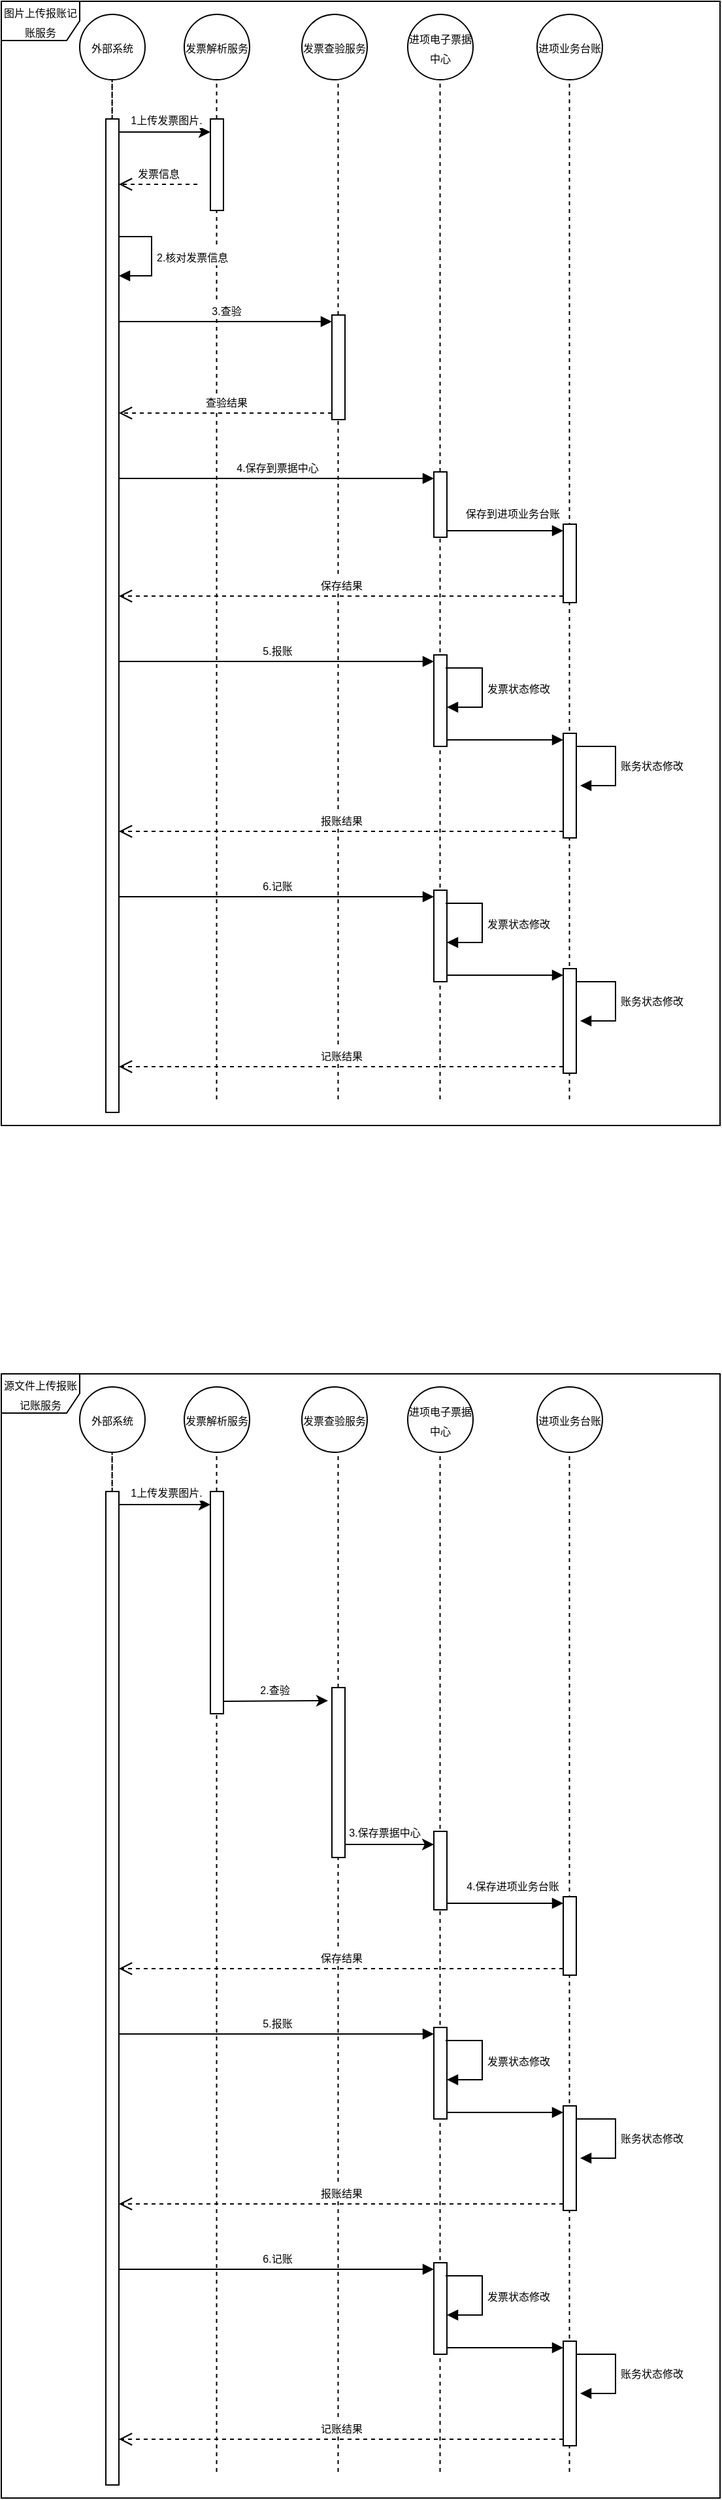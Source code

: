 <mxfile version="23.1.6" type="github">
  <diagram name="第 1 页" id="LcFfP4WHZknCO7OTZUt_">
    <mxGraphModel dx="1113" dy="568" grid="1" gridSize="10" guides="1" tooltips="1" connect="1" arrows="1" fold="1" page="1" pageScale="1" pageWidth="827" pageHeight="1169" math="0" shadow="0">
      <root>
        <mxCell id="0" />
        <mxCell id="1" parent="0" />
        <mxCell id="53p3_R9chKMu2HoMt915-109" value="" style="endArrow=none;dashed=1;html=1;rounded=0;" edge="1" parent="1">
          <mxGeometry width="50" height="50" relative="1" as="geometry">
            <mxPoint x="294.76" y="1260" as="sourcePoint" />
            <mxPoint x="294.76" y="480" as="targetPoint" />
            <Array as="points" />
          </mxGeometry>
        </mxCell>
        <mxCell id="53p3_R9chKMu2HoMt915-110" value="" style="endArrow=none;dashed=1;html=1;rounded=0;" edge="1" parent="1">
          <mxGeometry width="50" height="50" relative="1" as="geometry">
            <mxPoint x="387.76" y="1260" as="sourcePoint" />
            <mxPoint x="387.76" y="480" as="targetPoint" />
            <Array as="points" />
          </mxGeometry>
        </mxCell>
        <mxCell id="53p3_R9chKMu2HoMt915-111" value="" style="endArrow=none;dashed=1;html=1;rounded=0;" edge="1" parent="1">
          <mxGeometry width="50" height="50" relative="1" as="geometry">
            <mxPoint x="465.76" y="1260" as="sourcePoint" />
            <mxPoint x="465.76" y="480" as="targetPoint" />
            <Array as="points" />
          </mxGeometry>
        </mxCell>
        <mxCell id="53p3_R9chKMu2HoMt915-112" value="" style="endArrow=none;dashed=1;html=1;rounded=0;" edge="1" parent="1">
          <mxGeometry width="50" height="50" relative="1" as="geometry">
            <mxPoint x="564.76" y="1260" as="sourcePoint" />
            <mxPoint x="564.76" y="480" as="targetPoint" />
            <Array as="points" />
          </mxGeometry>
        </mxCell>
        <mxCell id="53p3_R9chKMu2HoMt915-4" value="&lt;font style=&quot;font-size: 8px;&quot;&gt;外部系统&lt;/font&gt;" style="ellipse;whiteSpace=wrap;html=1;aspect=fixed;" vertex="1" parent="1">
          <mxGeometry x="190" y="430" width="50" height="50" as="geometry" />
        </mxCell>
        <mxCell id="53p3_R9chKMu2HoMt915-8" value="" style="endArrow=none;dashed=1;html=1;rounded=0;" edge="1" parent="1">
          <mxGeometry width="50" height="50" relative="1" as="geometry">
            <mxPoint x="214.8" y="890" as="sourcePoint" />
            <mxPoint x="214.8" y="480" as="targetPoint" />
            <Array as="points" />
          </mxGeometry>
        </mxCell>
        <mxCell id="53p3_R9chKMu2HoMt915-19" value="" style="endArrow=none;dashed=1;html=1;rounded=0;" edge="1" parent="1" source="53p3_R9chKMu2HoMt915-20">
          <mxGeometry width="50" height="50" relative="1" as="geometry">
            <mxPoint x="214.8" y="890" as="sourcePoint" />
            <mxPoint x="214.8" y="480" as="targetPoint" />
            <Array as="points" />
          </mxGeometry>
        </mxCell>
        <mxCell id="53p3_R9chKMu2HoMt915-21" value="" style="endArrow=none;dashed=1;html=1;rounded=0;" edge="1" parent="1">
          <mxGeometry width="50" height="50" relative="1" as="geometry">
            <mxPoint x="214.8" y="930" as="sourcePoint" />
            <mxPoint x="214.87" y="850" as="targetPoint" />
            <Array as="points" />
          </mxGeometry>
        </mxCell>
        <mxCell id="53p3_R9chKMu2HoMt915-20" value="" style="rounded=0;whiteSpace=wrap;html=1;" vertex="1" parent="1">
          <mxGeometry x="210" y="510" width="10" height="300" as="geometry" />
        </mxCell>
        <mxCell id="53p3_R9chKMu2HoMt915-24" value="" style="endArrow=classic;html=1;rounded=0;" edge="1" parent="1" source="53p3_R9chKMu2HoMt915-57">
          <mxGeometry width="50" height="50" relative="1" as="geometry">
            <mxPoint x="230" y="520" as="sourcePoint" />
            <mxPoint x="290" y="520" as="targetPoint" />
            <Array as="points">
              <mxPoint x="290" y="520" />
            </Array>
          </mxGeometry>
        </mxCell>
        <mxCell id="53p3_R9chKMu2HoMt915-27" value="&lt;font style=&quot;font-size: 8px;&quot;&gt;1上传发票图片.&lt;/font&gt;" style="edgeLabel;html=1;align=center;verticalAlign=middle;resizable=0;points=[];" vertex="1" connectable="0" parent="53p3_R9chKMu2HoMt915-24">
          <mxGeometry x="-0.432" y="1" relative="1" as="geometry">
            <mxPoint x="16" y="-9" as="offset" />
          </mxGeometry>
        </mxCell>
        <mxCell id="53p3_R9chKMu2HoMt915-39" value="&lt;font style=&quot;font-size: 8px;&quot;&gt;发票信息&lt;/font&gt;" style="html=1;verticalAlign=bottom;endArrow=open;dashed=1;endSize=8;curved=0;rounded=0;" edge="1" parent="1">
          <mxGeometry relative="1" as="geometry">
            <mxPoint x="280" y="560" as="sourcePoint" />
            <mxPoint x="220" y="560" as="targetPoint" />
          </mxGeometry>
        </mxCell>
        <mxCell id="53p3_R9chKMu2HoMt915-49" value="" style="html=1;points=[[0,0,0,0,5],[0,1,0,0,-5],[1,0,0,0,5],[1,1,0,0,-5]];perimeter=orthogonalPerimeter;outlineConnect=0;targetShapes=umlLifeline;portConstraint=eastwest;newEdgeStyle={&quot;curved&quot;:0,&quot;rounded&quot;:0};" vertex="1" parent="1">
          <mxGeometry x="383" y="660" width="10" height="80" as="geometry" />
        </mxCell>
        <mxCell id="53p3_R9chKMu2HoMt915-50" value="&lt;font style=&quot;font-size: 8px;&quot;&gt;3.查验&lt;/font&gt;" style="html=1;verticalAlign=bottom;endArrow=block;curved=0;rounded=0;entryX=0;entryY=0;entryDx=0;entryDy=5;" edge="1" target="53p3_R9chKMu2HoMt915-49" parent="1">
          <mxGeometry relative="1" as="geometry">
            <mxPoint x="220" y="665" as="sourcePoint" />
          </mxGeometry>
        </mxCell>
        <mxCell id="53p3_R9chKMu2HoMt915-51" value="&lt;font style=&quot;font-size: 8px;&quot;&gt;查验结果&lt;/font&gt;" style="html=1;verticalAlign=bottom;endArrow=open;dashed=1;endSize=8;curved=0;rounded=0;exitX=0;exitY=1;exitDx=0;exitDy=-5;" edge="1" source="53p3_R9chKMu2HoMt915-49" parent="1" target="53p3_R9chKMu2HoMt915-56">
          <mxGeometry relative="1" as="geometry">
            <mxPoint x="229" y="732.5" as="targetPoint" />
          </mxGeometry>
        </mxCell>
        <mxCell id="53p3_R9chKMu2HoMt915-56" value="" style="html=1;points=[[0,0,0,0,5],[0,1,0,0,-5],[1,0,0,0,5],[1,1,0,0,-5]];perimeter=orthogonalPerimeter;outlineConnect=0;targetShapes=umlLifeline;portConstraint=eastwest;newEdgeStyle={&quot;curved&quot;:0,&quot;rounded&quot;:0};" vertex="1" parent="1">
          <mxGeometry x="210" y="712.5" width="10" height="40" as="geometry" />
        </mxCell>
        <mxCell id="53p3_R9chKMu2HoMt915-57" value="" style="html=1;points=[[0,0,0,0,5],[0,1,0,0,-5],[1,0,0,0,5],[1,1,0,0,-5]];perimeter=orthogonalPerimeter;outlineConnect=0;targetShapes=umlLifeline;portConstraint=eastwest;newEdgeStyle={&quot;curved&quot;:0,&quot;rounded&quot;:0};" vertex="1" parent="1">
          <mxGeometry x="210" y="510" width="10" height="760" as="geometry" />
        </mxCell>
        <mxCell id="53p3_R9chKMu2HoMt915-58" value="&lt;font style=&quot;font-size: 8px;&quot;&gt;2.核对发票信息&lt;/font&gt;" style="html=1;align=left;spacingLeft=2;endArrow=block;rounded=0;edgeStyle=orthogonalEdgeStyle;curved=0;rounded=0;" edge="1" parent="1">
          <mxGeometry relative="1" as="geometry">
            <mxPoint x="220" y="600" as="sourcePoint" />
            <Array as="points">
              <mxPoint x="245" y="630" />
            </Array>
            <mxPoint x="220" y="630" as="targetPoint" />
            <mxPoint as="offset" />
          </mxGeometry>
        </mxCell>
        <mxCell id="53p3_R9chKMu2HoMt915-66" value="" style="html=1;points=[[0,0,0,0,5],[0,1,0,0,-5],[1,0,0,0,5],[1,1,0,0,-5]];perimeter=orthogonalPerimeter;outlineConnect=0;targetShapes=umlLifeline;portConstraint=eastwest;newEdgeStyle={&quot;curved&quot;:0,&quot;rounded&quot;:0};" vertex="1" parent="1">
          <mxGeometry x="461" y="780" width="10" height="50" as="geometry" />
        </mxCell>
        <mxCell id="53p3_R9chKMu2HoMt915-67" value="&lt;font style=&quot;font-size: 8px;&quot;&gt;4.保存到票据中心&lt;/font&gt;" style="html=1;verticalAlign=bottom;endArrow=block;curved=0;rounded=0;entryX=0;entryY=0;entryDx=0;entryDy=5;" edge="1" target="53p3_R9chKMu2HoMt915-66" parent="1">
          <mxGeometry x="-0.0" relative="1" as="geometry">
            <mxPoint x="220" y="785" as="sourcePoint" />
            <mxPoint as="offset" />
          </mxGeometry>
        </mxCell>
        <mxCell id="53p3_R9chKMu2HoMt915-71" value="" style="html=1;points=[[0,0,0,0,5],[0,1,0,0,-5],[1,0,0,0,5],[1,1,0,0,-5]];perimeter=orthogonalPerimeter;outlineConnect=0;targetShapes=umlLifeline;portConstraint=eastwest;newEdgeStyle={&quot;curved&quot;:0,&quot;rounded&quot;:0};" vertex="1" parent="1">
          <mxGeometry x="560" y="820" width="10" height="60" as="geometry" />
        </mxCell>
        <mxCell id="53p3_R9chKMu2HoMt915-72" value="&lt;font style=&quot;font-size: 8px;&quot;&gt;保存到进项业务台账&lt;/font&gt;" style="html=1;verticalAlign=bottom;endArrow=block;curved=0;rounded=0;entryX=0;entryY=0;entryDx=0;entryDy=5;" edge="1" target="53p3_R9chKMu2HoMt915-71" parent="1" source="53p3_R9chKMu2HoMt915-66">
          <mxGeometry x="0.108" y="5" relative="1" as="geometry">
            <mxPoint x="470" y="825" as="sourcePoint" />
            <mxPoint as="offset" />
          </mxGeometry>
        </mxCell>
        <mxCell id="53p3_R9chKMu2HoMt915-73" value="&lt;font style=&quot;font-size: 8px;&quot;&gt;保存结果&lt;/font&gt;" style="html=1;verticalAlign=bottom;endArrow=open;dashed=1;endSize=8;curved=0;rounded=0;exitX=0;exitY=1;exitDx=0;exitDy=-5;" edge="1" source="53p3_R9chKMu2HoMt915-71" parent="1">
          <mxGeometry x="0.001" relative="1" as="geometry">
            <mxPoint x="220" y="875" as="targetPoint" />
            <mxPoint as="offset" />
          </mxGeometry>
        </mxCell>
        <mxCell id="53p3_R9chKMu2HoMt915-74" value="" style="html=1;points=[[0,0,0,0,5],[0,1,0,0,-5],[1,0,0,0,5],[1,1,0,0,-5]];perimeter=orthogonalPerimeter;outlineConnect=0;targetShapes=umlLifeline;portConstraint=eastwest;newEdgeStyle={&quot;curved&quot;:0,&quot;rounded&quot;:0};" vertex="1" parent="1">
          <mxGeometry x="461" y="920" width="10" height="70" as="geometry" />
        </mxCell>
        <mxCell id="53p3_R9chKMu2HoMt915-75" value="&lt;font style=&quot;font-size: 8px;&quot;&gt;5.报账&lt;/font&gt;" style="html=1;verticalAlign=bottom;endArrow=block;curved=0;rounded=0;entryX=0;entryY=0;entryDx=0;entryDy=5;" edge="1" target="53p3_R9chKMu2HoMt915-74" parent="1">
          <mxGeometry relative="1" as="geometry">
            <mxPoint x="220" y="925" as="sourcePoint" />
          </mxGeometry>
        </mxCell>
        <mxCell id="53p3_R9chKMu2HoMt915-77" value="" style="html=1;points=[[0,0,0,0,5],[0,1,0,0,-5],[1,0,0,0,5],[1,1,0,0,-5]];perimeter=orthogonalPerimeter;outlineConnect=0;targetShapes=umlLifeline;portConstraint=eastwest;newEdgeStyle={&quot;curved&quot;:0,&quot;rounded&quot;:0};" vertex="1" parent="1">
          <mxGeometry x="461" y="920" width="10" height="70" as="geometry" />
        </mxCell>
        <mxCell id="53p3_R9chKMu2HoMt915-78" value="&lt;font style=&quot;font-size: 8px;&quot;&gt;发票状态修改&lt;/font&gt;" style="html=1;align=left;spacingLeft=2;endArrow=block;rounded=0;edgeStyle=orthogonalEdgeStyle;curved=0;rounded=0;" edge="1" target="53p3_R9chKMu2HoMt915-77" parent="1">
          <mxGeometry x="-0.005" relative="1" as="geometry">
            <mxPoint x="470" y="930" as="sourcePoint" />
            <Array as="points">
              <mxPoint x="498" y="960" />
            </Array>
            <mxPoint as="offset" />
          </mxGeometry>
        </mxCell>
        <mxCell id="53p3_R9chKMu2HoMt915-79" value="" style="html=1;points=[[0,0,0,0,5],[0,1,0,0,-5],[1,0,0,0,5],[1,1,0,0,-5]];perimeter=orthogonalPerimeter;outlineConnect=0;targetShapes=umlLifeline;portConstraint=eastwest;newEdgeStyle={&quot;curved&quot;:0,&quot;rounded&quot;:0};" vertex="1" parent="1">
          <mxGeometry x="560" y="980" width="10" height="80" as="geometry" />
        </mxCell>
        <mxCell id="53p3_R9chKMu2HoMt915-80" value="" style="html=1;verticalAlign=bottom;endArrow=block;curved=0;rounded=0;entryX=0;entryY=0;entryDx=0;entryDy=5;" edge="1" target="53p3_R9chKMu2HoMt915-79" parent="1" source="53p3_R9chKMu2HoMt915-77">
          <mxGeometry relative="1" as="geometry">
            <mxPoint x="490" y="985" as="sourcePoint" />
          </mxGeometry>
        </mxCell>
        <mxCell id="53p3_R9chKMu2HoMt915-81" value="&lt;font style=&quot;font-size: 8px;&quot;&gt;报账结果&lt;/font&gt;" style="html=1;verticalAlign=bottom;endArrow=open;dashed=1;endSize=8;curved=0;rounded=0;exitX=0;exitY=1;exitDx=0;exitDy=-5;" edge="1" source="53p3_R9chKMu2HoMt915-79" parent="1">
          <mxGeometry x="0.001" relative="1" as="geometry">
            <mxPoint x="220" y="1055" as="targetPoint" />
            <mxPoint as="offset" />
          </mxGeometry>
        </mxCell>
        <mxCell id="53p3_R9chKMu2HoMt915-82" value="&lt;font style=&quot;font-size: 8px;&quot;&gt;账务状态修改&lt;/font&gt;" style="html=1;align=left;spacingLeft=2;endArrow=block;rounded=0;edgeStyle=orthogonalEdgeStyle;curved=0;rounded=0;" edge="1" parent="1">
          <mxGeometry x="0.004" relative="1" as="geometry">
            <mxPoint x="570" y="990" as="sourcePoint" />
            <Array as="points">
              <mxPoint x="600" y="1020" />
            </Array>
            <mxPoint x="573" y="1020" as="targetPoint" />
            <mxPoint as="offset" />
          </mxGeometry>
        </mxCell>
        <mxCell id="53p3_R9chKMu2HoMt915-83" value="" style="html=1;points=[[0,0,0,0,5],[0,1,0,0,-5],[1,0,0,0,5],[1,1,0,0,-5]];perimeter=orthogonalPerimeter;outlineConnect=0;targetShapes=umlLifeline;portConstraint=eastwest;newEdgeStyle={&quot;curved&quot;:0,&quot;rounded&quot;:0};" vertex="1" parent="1">
          <mxGeometry x="290" y="510" width="10" height="70" as="geometry" />
        </mxCell>
        <mxCell id="53p3_R9chKMu2HoMt915-84" value="&lt;font style=&quot;font-size: 8px;&quot;&gt;发票解析服务&lt;/font&gt;" style="ellipse;whiteSpace=wrap;html=1;aspect=fixed;" vertex="1" parent="1">
          <mxGeometry x="270" y="430" width="50" height="50" as="geometry" />
        </mxCell>
        <mxCell id="53p3_R9chKMu2HoMt915-85" value="&lt;font style=&quot;font-size: 8px;&quot;&gt;发票查验服务&lt;/font&gt;" style="ellipse;whiteSpace=wrap;html=1;aspect=fixed;" vertex="1" parent="1">
          <mxGeometry x="360" y="430" width="50" height="50" as="geometry" />
        </mxCell>
        <mxCell id="53p3_R9chKMu2HoMt915-86" value="&lt;font style=&quot;font-size: 8px;&quot;&gt;进项电子票据中心&lt;/font&gt;" style="ellipse;whiteSpace=wrap;html=1;aspect=fixed;" vertex="1" parent="1">
          <mxGeometry x="441" y="430" width="50" height="50" as="geometry" />
        </mxCell>
        <mxCell id="53p3_R9chKMu2HoMt915-87" value="&lt;font style=&quot;font-size: 8px;&quot;&gt;进项业务台账&lt;/font&gt;" style="ellipse;whiteSpace=wrap;html=1;aspect=fixed;" vertex="1" parent="1">
          <mxGeometry x="540" y="430" width="50" height="50" as="geometry" />
        </mxCell>
        <mxCell id="53p3_R9chKMu2HoMt915-89" value="&lt;font style=&quot;font-size: 8px;&quot;&gt;图片上传报账记账服务&lt;/font&gt;" style="shape=umlFrame;whiteSpace=wrap;html=1;pointerEvents=0;" vertex="1" parent="1">
          <mxGeometry x="130" y="420" width="550" height="860" as="geometry" />
        </mxCell>
        <mxCell id="53p3_R9chKMu2HoMt915-100" value="" style="html=1;points=[[0,0,0,0,5],[0,1,0,0,-5],[1,0,0,0,5],[1,1,0,0,-5]];perimeter=orthogonalPerimeter;outlineConnect=0;targetShapes=umlLifeline;portConstraint=eastwest;newEdgeStyle={&quot;curved&quot;:0,&quot;rounded&quot;:0};" vertex="1" parent="1">
          <mxGeometry x="461" y="1100" width="10" height="70" as="geometry" />
        </mxCell>
        <mxCell id="53p3_R9chKMu2HoMt915-101" value="&lt;font style=&quot;font-size: 8px;&quot;&gt;6.记账&lt;/font&gt;" style="html=1;verticalAlign=bottom;endArrow=block;curved=0;rounded=0;entryX=0;entryY=0;entryDx=0;entryDy=5;" edge="1" target="53p3_R9chKMu2HoMt915-100" parent="1">
          <mxGeometry x="-0.0" relative="1" as="geometry">
            <mxPoint x="220" y="1105" as="sourcePoint" />
            <mxPoint as="offset" />
          </mxGeometry>
        </mxCell>
        <mxCell id="53p3_R9chKMu2HoMt915-102" value="" style="html=1;points=[[0,0,0,0,5],[0,1,0,0,-5],[1,0,0,0,5],[1,1,0,0,-5]];perimeter=orthogonalPerimeter;outlineConnect=0;targetShapes=umlLifeline;portConstraint=eastwest;newEdgeStyle={&quot;curved&quot;:0,&quot;rounded&quot;:0};" vertex="1" parent="1">
          <mxGeometry x="461" y="1100" width="10" height="70" as="geometry" />
        </mxCell>
        <mxCell id="53p3_R9chKMu2HoMt915-103" value="&lt;font style=&quot;font-size: 8px;&quot;&gt;发票状态修改&lt;/font&gt;" style="html=1;align=left;spacingLeft=2;endArrow=block;rounded=0;edgeStyle=orthogonalEdgeStyle;curved=0;rounded=0;" edge="1" target="53p3_R9chKMu2HoMt915-102" parent="1">
          <mxGeometry x="-0.005" relative="1" as="geometry">
            <mxPoint x="470" y="1110" as="sourcePoint" />
            <Array as="points">
              <mxPoint x="498" y="1140" />
            </Array>
            <mxPoint as="offset" />
          </mxGeometry>
        </mxCell>
        <mxCell id="53p3_R9chKMu2HoMt915-104" value="" style="html=1;points=[[0,0,0,0,5],[0,1,0,0,-5],[1,0,0,0,5],[1,1,0,0,-5]];perimeter=orthogonalPerimeter;outlineConnect=0;targetShapes=umlLifeline;portConstraint=eastwest;newEdgeStyle={&quot;curved&quot;:0,&quot;rounded&quot;:0};" vertex="1" parent="1">
          <mxGeometry x="560" y="1160" width="10" height="80" as="geometry" />
        </mxCell>
        <mxCell id="53p3_R9chKMu2HoMt915-105" value="" style="html=1;verticalAlign=bottom;endArrow=block;curved=0;rounded=0;entryX=0;entryY=0;entryDx=0;entryDy=5;" edge="1" source="53p3_R9chKMu2HoMt915-102" target="53p3_R9chKMu2HoMt915-104" parent="1">
          <mxGeometry relative="1" as="geometry">
            <mxPoint x="490" y="1165" as="sourcePoint" />
          </mxGeometry>
        </mxCell>
        <mxCell id="53p3_R9chKMu2HoMt915-106" value="&lt;font style=&quot;font-size: 8px;&quot;&gt;记账结果&lt;/font&gt;" style="html=1;verticalAlign=bottom;endArrow=open;dashed=1;endSize=8;curved=0;rounded=0;exitX=0;exitY=1;exitDx=0;exitDy=-5;" edge="1" source="53p3_R9chKMu2HoMt915-104" parent="1">
          <mxGeometry x="0.001" relative="1" as="geometry">
            <mxPoint x="220" y="1235" as="targetPoint" />
            <mxPoint as="offset" />
          </mxGeometry>
        </mxCell>
        <mxCell id="53p3_R9chKMu2HoMt915-107" value="&lt;font style=&quot;font-size: 8px;&quot;&gt;账务状态修改&lt;/font&gt;" style="html=1;align=left;spacingLeft=2;endArrow=block;rounded=0;edgeStyle=orthogonalEdgeStyle;curved=0;rounded=0;" edge="1" parent="1">
          <mxGeometry relative="1" as="geometry">
            <mxPoint x="570" y="1170" as="sourcePoint" />
            <Array as="points">
              <mxPoint x="600" y="1200" />
            </Array>
            <mxPoint x="573" y="1200" as="targetPoint" />
          </mxGeometry>
        </mxCell>
        <mxCell id="53p3_R9chKMu2HoMt915-113" value="" style="endArrow=none;dashed=1;html=1;rounded=0;" edge="1" parent="1">
          <mxGeometry width="50" height="50" relative="1" as="geometry">
            <mxPoint x="294.76" y="2310" as="sourcePoint" />
            <mxPoint x="294.76" y="1530" as="targetPoint" />
            <Array as="points" />
          </mxGeometry>
        </mxCell>
        <mxCell id="53p3_R9chKMu2HoMt915-114" value="" style="endArrow=none;dashed=1;html=1;rounded=0;" edge="1" parent="1">
          <mxGeometry width="50" height="50" relative="1" as="geometry">
            <mxPoint x="387.76" y="2310" as="sourcePoint" />
            <mxPoint x="387.76" y="1530" as="targetPoint" />
            <Array as="points" />
          </mxGeometry>
        </mxCell>
        <mxCell id="53p3_R9chKMu2HoMt915-115" value="" style="endArrow=none;dashed=1;html=1;rounded=0;" edge="1" parent="1">
          <mxGeometry width="50" height="50" relative="1" as="geometry">
            <mxPoint x="465.76" y="2310" as="sourcePoint" />
            <mxPoint x="465.76" y="1530" as="targetPoint" />
            <Array as="points" />
          </mxGeometry>
        </mxCell>
        <mxCell id="53p3_R9chKMu2HoMt915-116" value="" style="endArrow=none;dashed=1;html=1;rounded=0;" edge="1" parent="1">
          <mxGeometry width="50" height="50" relative="1" as="geometry">
            <mxPoint x="564.76" y="2310" as="sourcePoint" />
            <mxPoint x="564.76" y="1530" as="targetPoint" />
            <Array as="points" />
          </mxGeometry>
        </mxCell>
        <mxCell id="53p3_R9chKMu2HoMt915-117" value="&lt;font style=&quot;font-size: 8px;&quot;&gt;外部系统&lt;/font&gt;" style="ellipse;whiteSpace=wrap;html=1;aspect=fixed;" vertex="1" parent="1">
          <mxGeometry x="190" y="1480" width="50" height="50" as="geometry" />
        </mxCell>
        <mxCell id="53p3_R9chKMu2HoMt915-118" value="" style="endArrow=none;dashed=1;html=1;rounded=0;" edge="1" parent="1">
          <mxGeometry width="50" height="50" relative="1" as="geometry">
            <mxPoint x="214.8" y="1940" as="sourcePoint" />
            <mxPoint x="214.8" y="1530" as="targetPoint" />
            <Array as="points" />
          </mxGeometry>
        </mxCell>
        <mxCell id="53p3_R9chKMu2HoMt915-119" value="" style="endArrow=none;dashed=1;html=1;rounded=0;" edge="1" source="53p3_R9chKMu2HoMt915-121" parent="1">
          <mxGeometry width="50" height="50" relative="1" as="geometry">
            <mxPoint x="214.8" y="1940" as="sourcePoint" />
            <mxPoint x="214.8" y="1530" as="targetPoint" />
            <Array as="points" />
          </mxGeometry>
        </mxCell>
        <mxCell id="53p3_R9chKMu2HoMt915-120" value="" style="endArrow=none;dashed=1;html=1;rounded=0;" edge="1" parent="1">
          <mxGeometry width="50" height="50" relative="1" as="geometry">
            <mxPoint x="214.8" y="1980" as="sourcePoint" />
            <mxPoint x="214.87" y="1900" as="targetPoint" />
            <Array as="points" />
          </mxGeometry>
        </mxCell>
        <mxCell id="53p3_R9chKMu2HoMt915-121" value="" style="rounded=0;whiteSpace=wrap;html=1;" vertex="1" parent="1">
          <mxGeometry x="210" y="1560" width="10" height="300" as="geometry" />
        </mxCell>
        <mxCell id="53p3_R9chKMu2HoMt915-122" value="" style="endArrow=classic;html=1;rounded=0;" edge="1" source="53p3_R9chKMu2HoMt915-129" parent="1">
          <mxGeometry width="50" height="50" relative="1" as="geometry">
            <mxPoint x="230" y="1570" as="sourcePoint" />
            <mxPoint x="290" y="1570" as="targetPoint" />
            <Array as="points">
              <mxPoint x="290" y="1570" />
            </Array>
          </mxGeometry>
        </mxCell>
        <mxCell id="53p3_R9chKMu2HoMt915-123" value="&lt;font style=&quot;font-size: 8px;&quot;&gt;1上传发票图片.&lt;/font&gt;" style="edgeLabel;html=1;align=center;verticalAlign=middle;resizable=0;points=[];" vertex="1" connectable="0" parent="53p3_R9chKMu2HoMt915-122">
          <mxGeometry x="-0.432" y="1" relative="1" as="geometry">
            <mxPoint x="16" y="-9" as="offset" />
          </mxGeometry>
        </mxCell>
        <mxCell id="53p3_R9chKMu2HoMt915-125" value="" style="html=1;points=[[0,0,0,0,5],[0,1,0,0,-5],[1,0,0,0,5],[1,1,0,0,-5]];perimeter=orthogonalPerimeter;outlineConnect=0;targetShapes=umlLifeline;portConstraint=eastwest;newEdgeStyle={&quot;curved&quot;:0,&quot;rounded&quot;:0};" vertex="1" parent="1">
          <mxGeometry x="383" y="1710" width="10" height="130" as="geometry" />
        </mxCell>
        <mxCell id="53p3_R9chKMu2HoMt915-129" value="" style="html=1;points=[[0,0,0,0,5],[0,1,0,0,-5],[1,0,0,0,5],[1,1,0,0,-5]];perimeter=orthogonalPerimeter;outlineConnect=0;targetShapes=umlLifeline;portConstraint=eastwest;newEdgeStyle={&quot;curved&quot;:0,&quot;rounded&quot;:0};" vertex="1" parent="1">
          <mxGeometry x="210" y="1560" width="10" height="760" as="geometry" />
        </mxCell>
        <mxCell id="53p3_R9chKMu2HoMt915-131" value="" style="html=1;points=[[0,0,0,0,5],[0,1,0,0,-5],[1,0,0,0,5],[1,1,0,0,-5]];perimeter=orthogonalPerimeter;outlineConnect=0;targetShapes=umlLifeline;portConstraint=eastwest;newEdgeStyle={&quot;curved&quot;:0,&quot;rounded&quot;:0};" vertex="1" parent="1">
          <mxGeometry x="461" y="1820" width="10" height="60" as="geometry" />
        </mxCell>
        <mxCell id="53p3_R9chKMu2HoMt915-133" value="" style="html=1;points=[[0,0,0,0,5],[0,1,0,0,-5],[1,0,0,0,5],[1,1,0,0,-5]];perimeter=orthogonalPerimeter;outlineConnect=0;targetShapes=umlLifeline;portConstraint=eastwest;newEdgeStyle={&quot;curved&quot;:0,&quot;rounded&quot;:0};" vertex="1" parent="1">
          <mxGeometry x="560" y="1870" width="10" height="60" as="geometry" />
        </mxCell>
        <mxCell id="53p3_R9chKMu2HoMt915-134" value="&lt;font style=&quot;font-size: 8px;&quot;&gt;4.保存进项业务台账&lt;/font&gt;" style="html=1;verticalAlign=bottom;endArrow=block;curved=0;rounded=0;entryX=0;entryY=0;entryDx=0;entryDy=5;" edge="1" source="53p3_R9chKMu2HoMt915-131" target="53p3_R9chKMu2HoMt915-133" parent="1">
          <mxGeometry x="0.108" y="5" relative="1" as="geometry">
            <mxPoint x="470" y="1875" as="sourcePoint" />
            <mxPoint as="offset" />
          </mxGeometry>
        </mxCell>
        <mxCell id="53p3_R9chKMu2HoMt915-135" value="&lt;font style=&quot;font-size: 8px;&quot;&gt;保存结果&lt;/font&gt;" style="html=1;verticalAlign=bottom;endArrow=open;dashed=1;endSize=8;curved=0;rounded=0;exitX=0;exitY=1;exitDx=0;exitDy=-5;" edge="1" source="53p3_R9chKMu2HoMt915-133" parent="1">
          <mxGeometry relative="1" as="geometry">
            <mxPoint x="220" y="1925" as="targetPoint" />
          </mxGeometry>
        </mxCell>
        <mxCell id="53p3_R9chKMu2HoMt915-136" value="" style="html=1;points=[[0,0,0,0,5],[0,1,0,0,-5],[1,0,0,0,5],[1,1,0,0,-5]];perimeter=orthogonalPerimeter;outlineConnect=0;targetShapes=umlLifeline;portConstraint=eastwest;newEdgeStyle={&quot;curved&quot;:0,&quot;rounded&quot;:0};" vertex="1" parent="1">
          <mxGeometry x="461" y="1970" width="10" height="70" as="geometry" />
        </mxCell>
        <mxCell id="53p3_R9chKMu2HoMt915-137" value="&lt;font style=&quot;font-size: 8px;&quot;&gt;5.报账&lt;/font&gt;" style="html=1;verticalAlign=bottom;endArrow=block;curved=0;rounded=0;entryX=0;entryY=0;entryDx=0;entryDy=5;" edge="1" target="53p3_R9chKMu2HoMt915-136" parent="1">
          <mxGeometry relative="1" as="geometry">
            <mxPoint x="220" y="1975" as="sourcePoint" />
          </mxGeometry>
        </mxCell>
        <mxCell id="53p3_R9chKMu2HoMt915-138" value="" style="html=1;points=[[0,0,0,0,5],[0,1,0,0,-5],[1,0,0,0,5],[1,1,0,0,-5]];perimeter=orthogonalPerimeter;outlineConnect=0;targetShapes=umlLifeline;portConstraint=eastwest;newEdgeStyle={&quot;curved&quot;:0,&quot;rounded&quot;:0};" vertex="1" parent="1">
          <mxGeometry x="461" y="1970" width="10" height="70" as="geometry" />
        </mxCell>
        <mxCell id="53p3_R9chKMu2HoMt915-139" value="&lt;font style=&quot;font-size: 8px;&quot;&gt;发票状态修改&lt;/font&gt;" style="html=1;align=left;spacingLeft=2;endArrow=block;rounded=0;edgeStyle=orthogonalEdgeStyle;curved=0;rounded=0;" edge="1" target="53p3_R9chKMu2HoMt915-138" parent="1">
          <mxGeometry x="-0.005" relative="1" as="geometry">
            <mxPoint x="470" y="1980" as="sourcePoint" />
            <Array as="points">
              <mxPoint x="498" y="2010" />
            </Array>
            <mxPoint as="offset" />
          </mxGeometry>
        </mxCell>
        <mxCell id="53p3_R9chKMu2HoMt915-140" value="" style="html=1;points=[[0,0,0,0,5],[0,1,0,0,-5],[1,0,0,0,5],[1,1,0,0,-5]];perimeter=orthogonalPerimeter;outlineConnect=0;targetShapes=umlLifeline;portConstraint=eastwest;newEdgeStyle={&quot;curved&quot;:0,&quot;rounded&quot;:0};" vertex="1" parent="1">
          <mxGeometry x="560" y="2030" width="10" height="80" as="geometry" />
        </mxCell>
        <mxCell id="53p3_R9chKMu2HoMt915-141" value="" style="html=1;verticalAlign=bottom;endArrow=block;curved=0;rounded=0;entryX=0;entryY=0;entryDx=0;entryDy=5;" edge="1" source="53p3_R9chKMu2HoMt915-138" target="53p3_R9chKMu2HoMt915-140" parent="1">
          <mxGeometry relative="1" as="geometry">
            <mxPoint x="490" y="2035" as="sourcePoint" />
          </mxGeometry>
        </mxCell>
        <mxCell id="53p3_R9chKMu2HoMt915-142" value="&lt;font style=&quot;font-size: 8px;&quot;&gt;报账结果&lt;/font&gt;" style="html=1;verticalAlign=bottom;endArrow=open;dashed=1;endSize=8;curved=0;rounded=0;exitX=0;exitY=1;exitDx=0;exitDy=-5;" edge="1" source="53p3_R9chKMu2HoMt915-140" parent="1">
          <mxGeometry x="0.001" relative="1" as="geometry">
            <mxPoint x="220" y="2105" as="targetPoint" />
            <mxPoint as="offset" />
          </mxGeometry>
        </mxCell>
        <mxCell id="53p3_R9chKMu2HoMt915-143" value="&lt;font style=&quot;font-size: 8px;&quot;&gt;账务状态修改&lt;/font&gt;" style="html=1;align=left;spacingLeft=2;endArrow=block;rounded=0;edgeStyle=orthogonalEdgeStyle;curved=0;rounded=0;" edge="1" parent="1">
          <mxGeometry relative="1" as="geometry">
            <mxPoint x="570" y="2040" as="sourcePoint" />
            <Array as="points">
              <mxPoint x="600" y="2070" />
            </Array>
            <mxPoint x="573" y="2070" as="targetPoint" />
          </mxGeometry>
        </mxCell>
        <mxCell id="53p3_R9chKMu2HoMt915-144" value="" style="html=1;points=[[0,0,0,0,5],[0,1,0,0,-5],[1,0,0,0,5],[1,1,0,0,-5]];perimeter=orthogonalPerimeter;outlineConnect=0;targetShapes=umlLifeline;portConstraint=eastwest;newEdgeStyle={&quot;curved&quot;:0,&quot;rounded&quot;:0};" vertex="1" parent="1">
          <mxGeometry x="290" y="1560" width="10" height="170" as="geometry" />
        </mxCell>
        <mxCell id="53p3_R9chKMu2HoMt915-145" value="&lt;font style=&quot;font-size: 8px;&quot;&gt;发票解析服务&lt;/font&gt;" style="ellipse;whiteSpace=wrap;html=1;aspect=fixed;" vertex="1" parent="1">
          <mxGeometry x="270" y="1480" width="50" height="50" as="geometry" />
        </mxCell>
        <mxCell id="53p3_R9chKMu2HoMt915-146" value="&lt;font style=&quot;font-size: 8px;&quot;&gt;发票查验服务&lt;/font&gt;" style="ellipse;whiteSpace=wrap;html=1;aspect=fixed;" vertex="1" parent="1">
          <mxGeometry x="360" y="1480" width="50" height="50" as="geometry" />
        </mxCell>
        <mxCell id="53p3_R9chKMu2HoMt915-147" value="&lt;font style=&quot;font-size: 8px;&quot;&gt;进项电子票据中心&lt;/font&gt;" style="ellipse;whiteSpace=wrap;html=1;aspect=fixed;" vertex="1" parent="1">
          <mxGeometry x="441" y="1480" width="50" height="50" as="geometry" />
        </mxCell>
        <mxCell id="53p3_R9chKMu2HoMt915-148" value="&lt;font style=&quot;font-size: 8px;&quot;&gt;进项业务台账&lt;/font&gt;" style="ellipse;whiteSpace=wrap;html=1;aspect=fixed;" vertex="1" parent="1">
          <mxGeometry x="540" y="1480" width="50" height="50" as="geometry" />
        </mxCell>
        <mxCell id="53p3_R9chKMu2HoMt915-149" value="&lt;font style=&quot;font-size: 8px;&quot;&gt;源文件上传报账记账服务&lt;/font&gt;" style="shape=umlFrame;whiteSpace=wrap;html=1;pointerEvents=0;" vertex="1" parent="1">
          <mxGeometry x="130" y="1470" width="550" height="860" as="geometry" />
        </mxCell>
        <mxCell id="53p3_R9chKMu2HoMt915-150" value="" style="html=1;points=[[0,0,0,0,5],[0,1,0,0,-5],[1,0,0,0,5],[1,1,0,0,-5]];perimeter=orthogonalPerimeter;outlineConnect=0;targetShapes=umlLifeline;portConstraint=eastwest;newEdgeStyle={&quot;curved&quot;:0,&quot;rounded&quot;:0};" vertex="1" parent="1">
          <mxGeometry x="461" y="2150" width="10" height="70" as="geometry" />
        </mxCell>
        <mxCell id="53p3_R9chKMu2HoMt915-151" value="&lt;font style=&quot;font-size: 8px;&quot;&gt;6.记账&lt;/font&gt;" style="html=1;verticalAlign=bottom;endArrow=block;curved=0;rounded=0;entryX=0;entryY=0;entryDx=0;entryDy=5;" edge="1" target="53p3_R9chKMu2HoMt915-150" parent="1">
          <mxGeometry x="-0.0" relative="1" as="geometry">
            <mxPoint x="220" y="2155" as="sourcePoint" />
            <mxPoint as="offset" />
          </mxGeometry>
        </mxCell>
        <mxCell id="53p3_R9chKMu2HoMt915-152" value="" style="html=1;points=[[0,0,0,0,5],[0,1,0,0,-5],[1,0,0,0,5],[1,1,0,0,-5]];perimeter=orthogonalPerimeter;outlineConnect=0;targetShapes=umlLifeline;portConstraint=eastwest;newEdgeStyle={&quot;curved&quot;:0,&quot;rounded&quot;:0};" vertex="1" parent="1">
          <mxGeometry x="461" y="2150" width="10" height="70" as="geometry" />
        </mxCell>
        <mxCell id="53p3_R9chKMu2HoMt915-153" value="&lt;font style=&quot;font-size: 8px;&quot;&gt;发票状态修改&lt;/font&gt;" style="html=1;align=left;spacingLeft=2;endArrow=block;rounded=0;edgeStyle=orthogonalEdgeStyle;curved=0;rounded=0;" edge="1" target="53p3_R9chKMu2HoMt915-152" parent="1">
          <mxGeometry x="-0.005" relative="1" as="geometry">
            <mxPoint x="470" y="2160" as="sourcePoint" />
            <Array as="points">
              <mxPoint x="498" y="2190" />
            </Array>
            <mxPoint as="offset" />
          </mxGeometry>
        </mxCell>
        <mxCell id="53p3_R9chKMu2HoMt915-154" value="" style="html=1;points=[[0,0,0,0,5],[0,1,0,0,-5],[1,0,0,0,5],[1,1,0,0,-5]];perimeter=orthogonalPerimeter;outlineConnect=0;targetShapes=umlLifeline;portConstraint=eastwest;newEdgeStyle={&quot;curved&quot;:0,&quot;rounded&quot;:0};" vertex="1" parent="1">
          <mxGeometry x="560" y="2210" width="10" height="80" as="geometry" />
        </mxCell>
        <mxCell id="53p3_R9chKMu2HoMt915-155" value="" style="html=1;verticalAlign=bottom;endArrow=block;curved=0;rounded=0;entryX=0;entryY=0;entryDx=0;entryDy=5;" edge="1" source="53p3_R9chKMu2HoMt915-152" target="53p3_R9chKMu2HoMt915-154" parent="1">
          <mxGeometry relative="1" as="geometry">
            <mxPoint x="490" y="2215" as="sourcePoint" />
          </mxGeometry>
        </mxCell>
        <mxCell id="53p3_R9chKMu2HoMt915-156" value="&lt;font style=&quot;font-size: 8px;&quot;&gt;记账结果&lt;/font&gt;" style="html=1;verticalAlign=bottom;endArrow=open;dashed=1;endSize=8;curved=0;rounded=0;exitX=0;exitY=1;exitDx=0;exitDy=-5;" edge="1" source="53p3_R9chKMu2HoMt915-154" parent="1">
          <mxGeometry x="0.001" relative="1" as="geometry">
            <mxPoint x="220" y="2285" as="targetPoint" />
            <mxPoint as="offset" />
          </mxGeometry>
        </mxCell>
        <mxCell id="53p3_R9chKMu2HoMt915-157" value="&lt;font style=&quot;font-size: 8px;&quot;&gt;账务状态修改&lt;/font&gt;" style="html=1;align=left;spacingLeft=2;endArrow=block;rounded=0;edgeStyle=orthogonalEdgeStyle;curved=0;rounded=0;" edge="1" parent="1">
          <mxGeometry relative="1" as="geometry">
            <mxPoint x="570" y="2220" as="sourcePoint" />
            <Array as="points">
              <mxPoint x="600" y="2250" />
            </Array>
            <mxPoint x="573" y="2250" as="targetPoint" />
          </mxGeometry>
        </mxCell>
        <mxCell id="53p3_R9chKMu2HoMt915-159" value="" style="endArrow=classic;html=1;rounded=0;exitX=1;exitY=0.944;exitDx=0;exitDy=0;exitPerimeter=0;" edge="1" parent="1" source="53p3_R9chKMu2HoMt915-144">
          <mxGeometry width="50" height="50" relative="1" as="geometry">
            <mxPoint x="310" y="1720" as="sourcePoint" />
            <mxPoint x="380" y="1720" as="targetPoint" />
            <Array as="points">
              <mxPoint x="380" y="1720" />
            </Array>
          </mxGeometry>
        </mxCell>
        <mxCell id="53p3_R9chKMu2HoMt915-160" value="&lt;span style=&quot;font-size: 8px;&quot;&gt;2.查验&lt;/span&gt;" style="edgeLabel;html=1;align=center;verticalAlign=middle;resizable=0;points=[];" vertex="1" connectable="0" parent="53p3_R9chKMu2HoMt915-159">
          <mxGeometry x="-0.432" y="1" relative="1" as="geometry">
            <mxPoint x="16" y="-9" as="offset" />
          </mxGeometry>
        </mxCell>
        <mxCell id="53p3_R9chKMu2HoMt915-161" value="" style="endArrow=classic;html=1;rounded=0;" edge="1" parent="1" source="53p3_R9chKMu2HoMt915-125">
          <mxGeometry width="50" height="50" relative="1" as="geometry">
            <mxPoint x="400" y="1830" as="sourcePoint" />
            <mxPoint x="461" y="1830" as="targetPoint" />
            <Array as="points">
              <mxPoint x="461" y="1830" />
              <mxPoint x="450" y="1830" />
            </Array>
          </mxGeometry>
        </mxCell>
        <mxCell id="53p3_R9chKMu2HoMt915-163" value="&lt;font style=&quot;font-size: 8px;&quot;&gt;3.保存票据中心&lt;/font&gt;" style="edgeLabel;html=1;align=center;verticalAlign=middle;resizable=0;points=[];" vertex="1" connectable="0" parent="53p3_R9chKMu2HoMt915-161">
          <mxGeometry x="-0.339" y="1" relative="1" as="geometry">
            <mxPoint y="-9" as="offset" />
          </mxGeometry>
        </mxCell>
      </root>
    </mxGraphModel>
  </diagram>
</mxfile>
